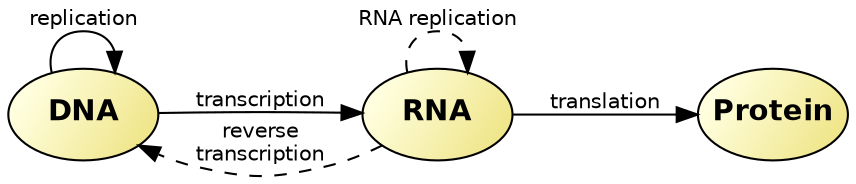 digraph CentralDogma {

  graph [rankdir = LR]

  node [shape = ellipse,
	style = filled,
	fixedsize=true,
	width=1,
	height=0.618,
	fontsize=14,
	fillcolor = "lightyellow:khaki",
	gradientangle=315,
	fontname="Helvetica"]
  DNA [label=< <B>DNA</B> >]
  RNA [label=< <B>RNA</B> >]
  Protein [label=< <B>Protein</B> >]

  edge [color = black,
        arrowname = vee,
        fontname="Helvetica",
        fontsize=10]
  DNA->DNA [label=replication]
  DNA->RNA [label=transcription]
  RNA->Protein [label="translation"]
  RNA->DNA [style=dashed, label="reverse\ntranscription", labelloc="b"]
  RNA->RNA [style=dashed, label="RNA replication"]
}
